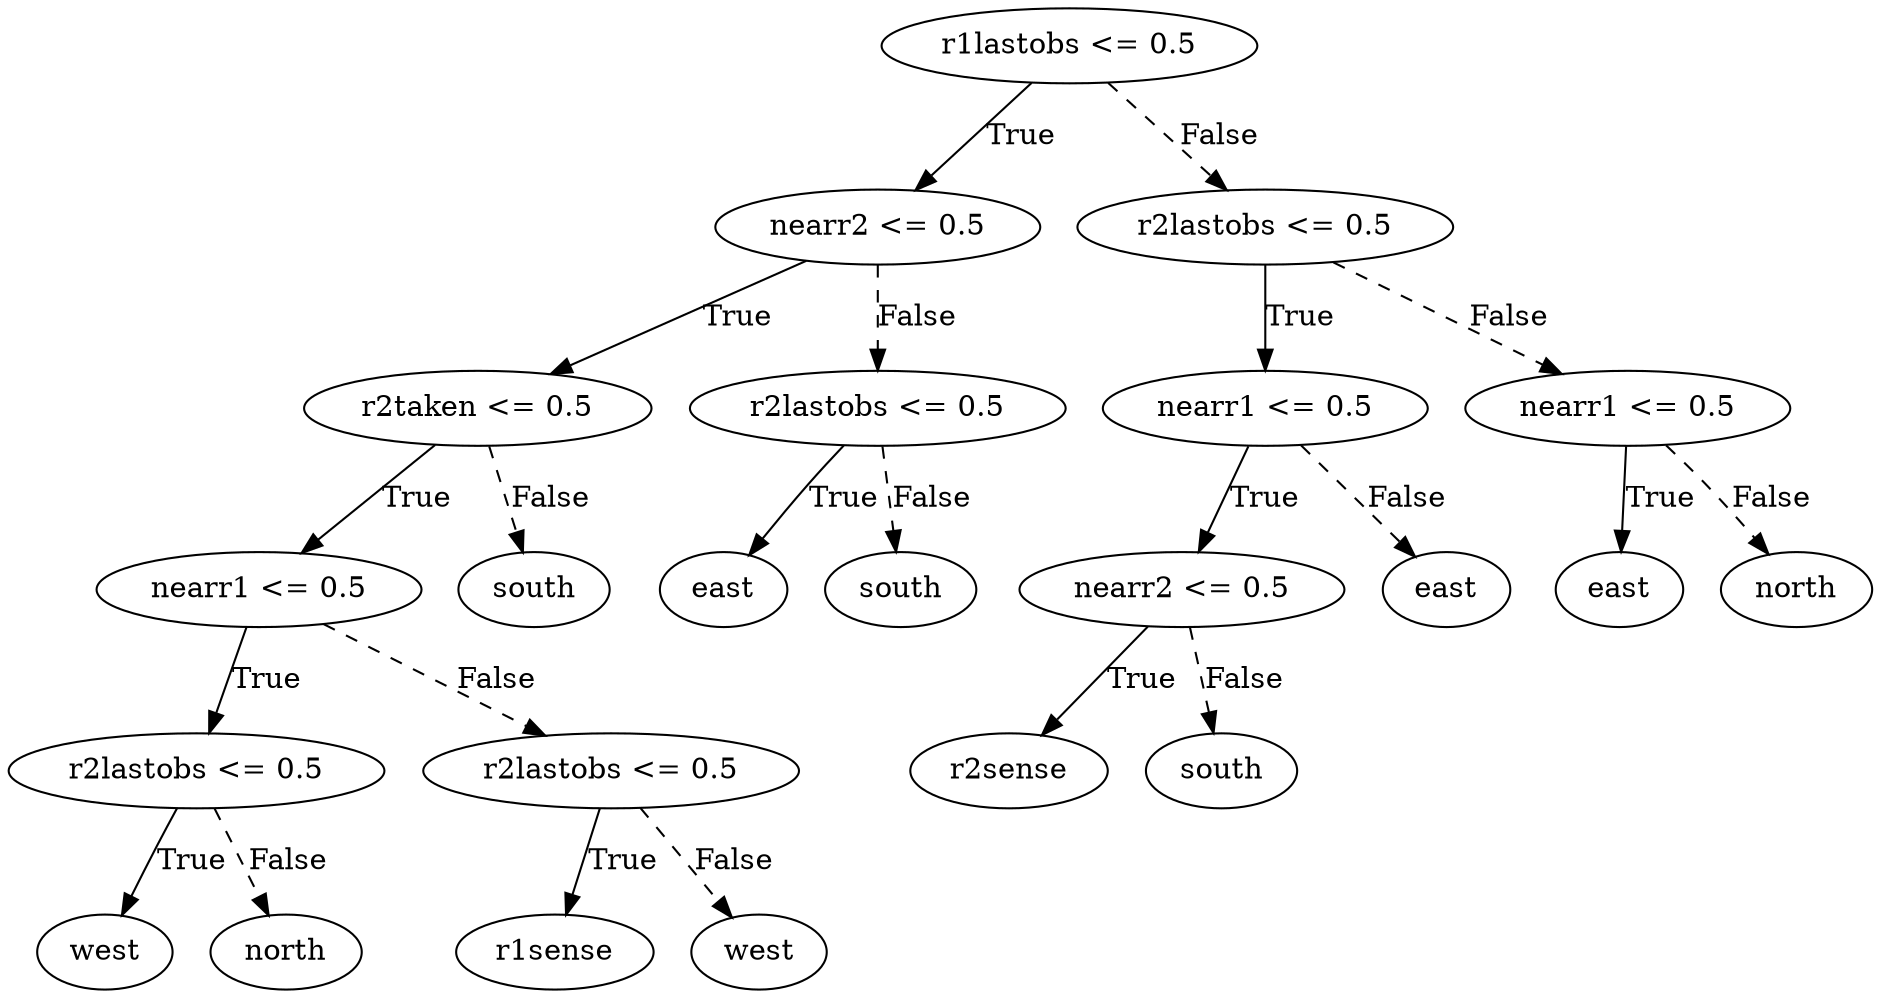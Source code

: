 digraph {
0 [label="r1lastobs <= 0.5"];
1 [label="nearr2 <= 0.5"];
2 [label="r2taken <= 0.5"];
3 [label="nearr1 <= 0.5"];
4 [label="r2lastobs <= 0.5"];
5 [label="west"];
4 -> 5 [label="True"];
6 [label="north"];
4 -> 6 [style="dashed", label="False"];
3 -> 4 [label="True"];
7 [label="r2lastobs <= 0.5"];
8 [label="r1sense"];
7 -> 8 [label="True"];
9 [label="west"];
7 -> 9 [style="dashed", label="False"];
3 -> 7 [style="dashed", label="False"];
2 -> 3 [label="True"];
10 [label="south"];
2 -> 10 [style="dashed", label="False"];
1 -> 2 [label="True"];
11 [label="r2lastobs <= 0.5"];
12 [label="east"];
11 -> 12 [label="True"];
13 [label="south"];
11 -> 13 [style="dashed", label="False"];
1 -> 11 [style="dashed", label="False"];
0 -> 1 [label="True"];
14 [label="r2lastobs <= 0.5"];
15 [label="nearr1 <= 0.5"];
16 [label="nearr2 <= 0.5"];
17 [label="r2sense"];
16 -> 17 [label="True"];
18 [label="south"];
16 -> 18 [style="dashed", label="False"];
15 -> 16 [label="True"];
19 [label="east"];
15 -> 19 [style="dashed", label="False"];
14 -> 15 [label="True"];
20 [label="nearr1 <= 0.5"];
21 [label="east"];
20 -> 21 [label="True"];
22 [label="north"];
20 -> 22 [style="dashed", label="False"];
14 -> 20 [style="dashed", label="False"];
0 -> 14 [style="dashed", label="False"];

}